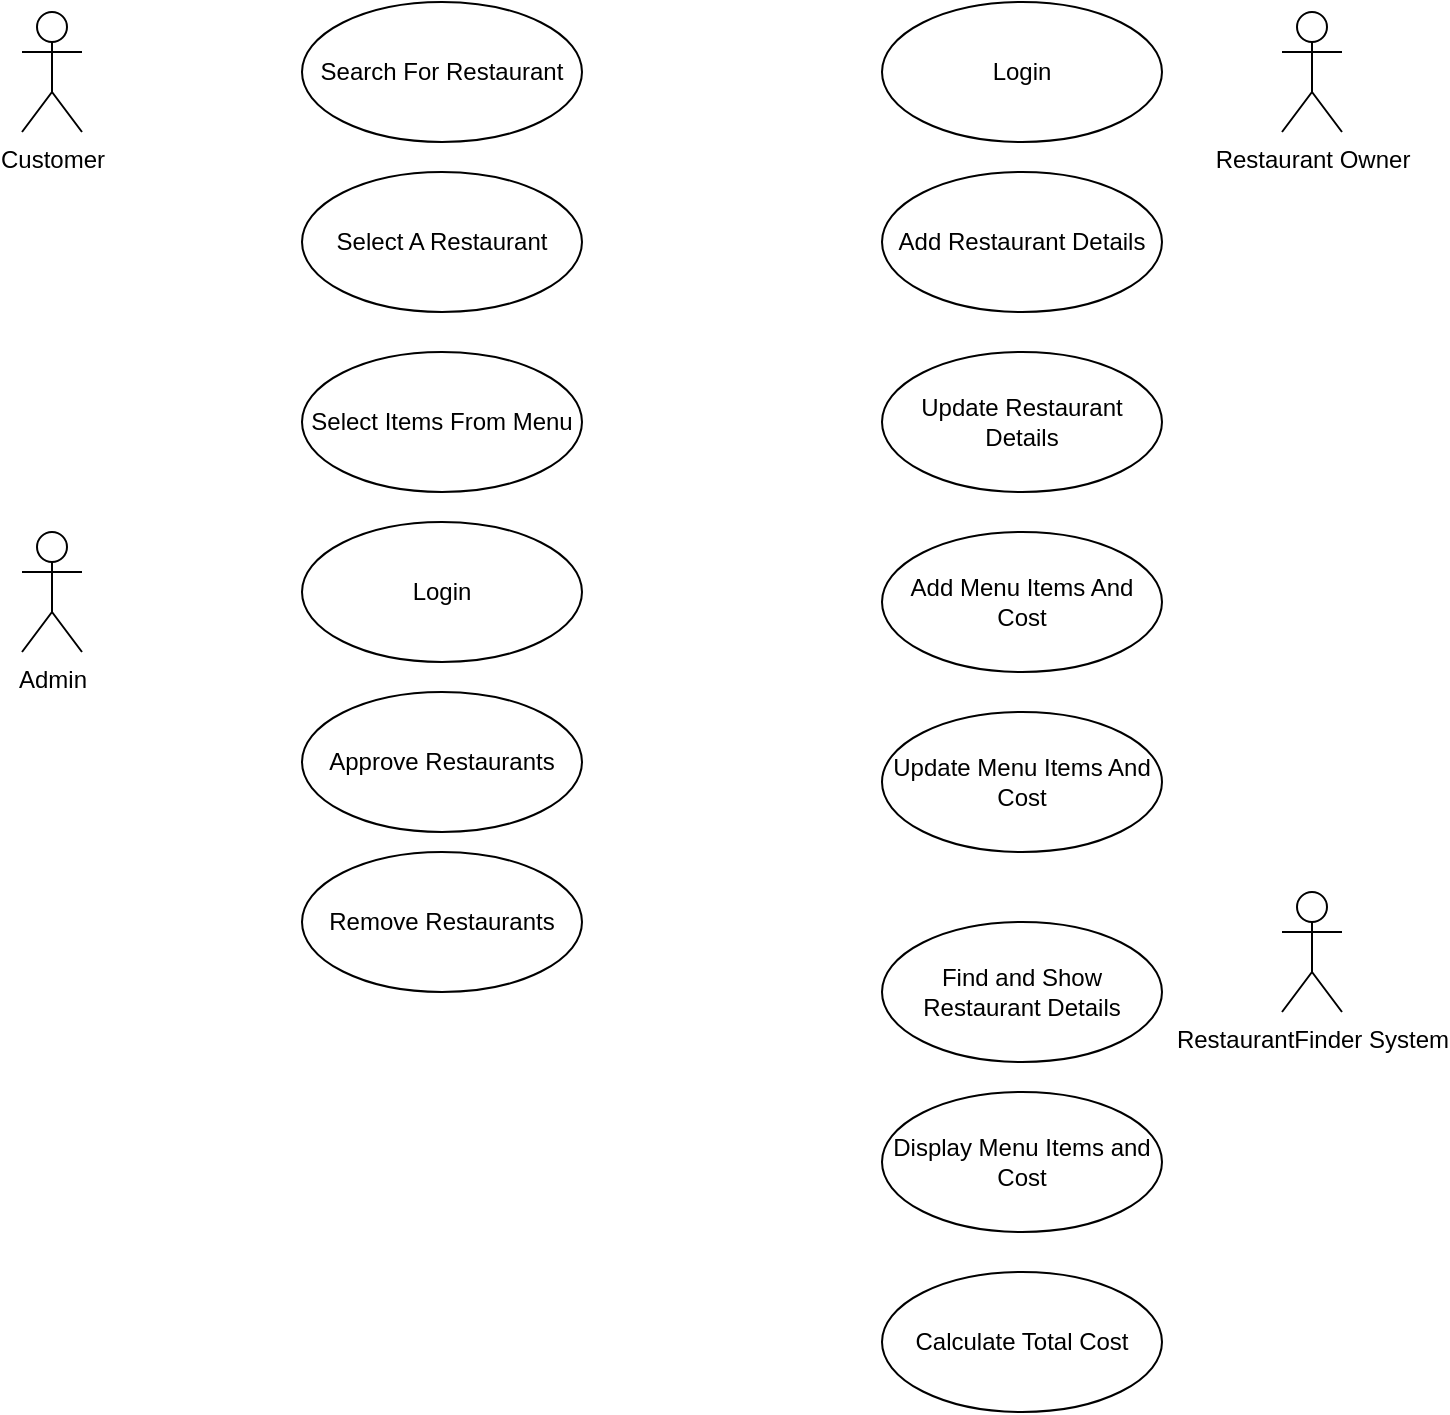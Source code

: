 <mxfile version="13.10.9" type="github">
  <diagram id="Gzh830ZmulrSo7HcPigp" name="Page-1">
    <mxGraphModel dx="868" dy="520" grid="1" gridSize="10" guides="1" tooltips="1" connect="1" arrows="1" fold="1" page="1" pageScale="1" pageWidth="850" pageHeight="1100" math="0" shadow="0">
      <root>
        <mxCell id="0" />
        <mxCell id="1" parent="0" />
        <mxCell id="NGvDMcpf5pS3OicIXnfx-1" value="Customer" style="shape=umlActor;verticalLabelPosition=bottom;verticalAlign=top;html=1;" vertex="1" parent="1">
          <mxGeometry x="70" y="60" width="30" height="60" as="geometry" />
        </mxCell>
        <mxCell id="NGvDMcpf5pS3OicIXnfx-2" value="Restaurant Owner" style="shape=umlActor;verticalLabelPosition=bottom;verticalAlign=top;html=1;" vertex="1" parent="1">
          <mxGeometry x="700" y="60" width="30" height="60" as="geometry" />
        </mxCell>
        <mxCell id="NGvDMcpf5pS3OicIXnfx-5" value="Search For Restaurant" style="ellipse;whiteSpace=wrap;html=1;" vertex="1" parent="1">
          <mxGeometry x="210" y="55" width="140" height="70" as="geometry" />
        </mxCell>
        <mxCell id="NGvDMcpf5pS3OicIXnfx-6" value="Select A Restaurant" style="ellipse;whiteSpace=wrap;html=1;" vertex="1" parent="1">
          <mxGeometry x="210" y="140" width="140" height="70" as="geometry" />
        </mxCell>
        <mxCell id="NGvDMcpf5pS3OicIXnfx-7" value="Select Items From Menu" style="ellipse;whiteSpace=wrap;html=1;" vertex="1" parent="1">
          <mxGeometry x="210" y="230" width="140" height="70" as="geometry" />
        </mxCell>
        <mxCell id="NGvDMcpf5pS3OicIXnfx-8" value="Login" style="ellipse;whiteSpace=wrap;html=1;" vertex="1" parent="1">
          <mxGeometry x="500" y="55" width="140" height="70" as="geometry" />
        </mxCell>
        <mxCell id="NGvDMcpf5pS3OicIXnfx-9" value="Add Restaurant Details" style="ellipse;whiteSpace=wrap;html=1;" vertex="1" parent="1">
          <mxGeometry x="500" y="140" width="140" height="70" as="geometry" />
        </mxCell>
        <mxCell id="NGvDMcpf5pS3OicIXnfx-10" value="Update Restaurant Details" style="ellipse;whiteSpace=wrap;html=1;" vertex="1" parent="1">
          <mxGeometry x="500" y="230" width="140" height="70" as="geometry" />
        </mxCell>
        <mxCell id="NGvDMcpf5pS3OicIXnfx-11" value="Add Menu Items And Cost" style="ellipse;whiteSpace=wrap;html=1;" vertex="1" parent="1">
          <mxGeometry x="500" y="320" width="140" height="70" as="geometry" />
        </mxCell>
        <mxCell id="NGvDMcpf5pS3OicIXnfx-12" value="Update Menu Items And Cost" style="ellipse;whiteSpace=wrap;html=1;" vertex="1" parent="1">
          <mxGeometry x="500" y="410" width="140" height="70" as="geometry" />
        </mxCell>
        <mxCell id="NGvDMcpf5pS3OicIXnfx-13" value="Admin" style="shape=umlActor;verticalLabelPosition=bottom;verticalAlign=top;html=1;" vertex="1" parent="1">
          <mxGeometry x="70" y="320" width="30" height="60" as="geometry" />
        </mxCell>
        <mxCell id="NGvDMcpf5pS3OicIXnfx-14" value="Login" style="ellipse;whiteSpace=wrap;html=1;" vertex="1" parent="1">
          <mxGeometry x="210" y="315" width="140" height="70" as="geometry" />
        </mxCell>
        <mxCell id="NGvDMcpf5pS3OicIXnfx-15" value="Approve Restaurants" style="ellipse;whiteSpace=wrap;html=1;" vertex="1" parent="1">
          <mxGeometry x="210" y="400" width="140" height="70" as="geometry" />
        </mxCell>
        <mxCell id="NGvDMcpf5pS3OicIXnfx-16" value="Remove Restaurants" style="ellipse;whiteSpace=wrap;html=1;" vertex="1" parent="1">
          <mxGeometry x="210" y="480" width="140" height="70" as="geometry" />
        </mxCell>
        <mxCell id="NGvDMcpf5pS3OicIXnfx-17" value="RestaurantFinder System" style="shape=umlActor;verticalLabelPosition=bottom;verticalAlign=top;html=1;" vertex="1" parent="1">
          <mxGeometry x="700" y="500" width="30" height="60" as="geometry" />
        </mxCell>
        <mxCell id="NGvDMcpf5pS3OicIXnfx-18" value="Find and Show Restaurant Details" style="ellipse;whiteSpace=wrap;html=1;" vertex="1" parent="1">
          <mxGeometry x="500" y="515" width="140" height="70" as="geometry" />
        </mxCell>
        <mxCell id="NGvDMcpf5pS3OicIXnfx-19" value="Display Menu Items and Cost" style="ellipse;whiteSpace=wrap;html=1;" vertex="1" parent="1">
          <mxGeometry x="500" y="600" width="140" height="70" as="geometry" />
        </mxCell>
        <mxCell id="NGvDMcpf5pS3OicIXnfx-20" value="Calculate Total Cost" style="ellipse;whiteSpace=wrap;html=1;" vertex="1" parent="1">
          <mxGeometry x="500" y="690" width="140" height="70" as="geometry" />
        </mxCell>
      </root>
    </mxGraphModel>
  </diagram>
</mxfile>
